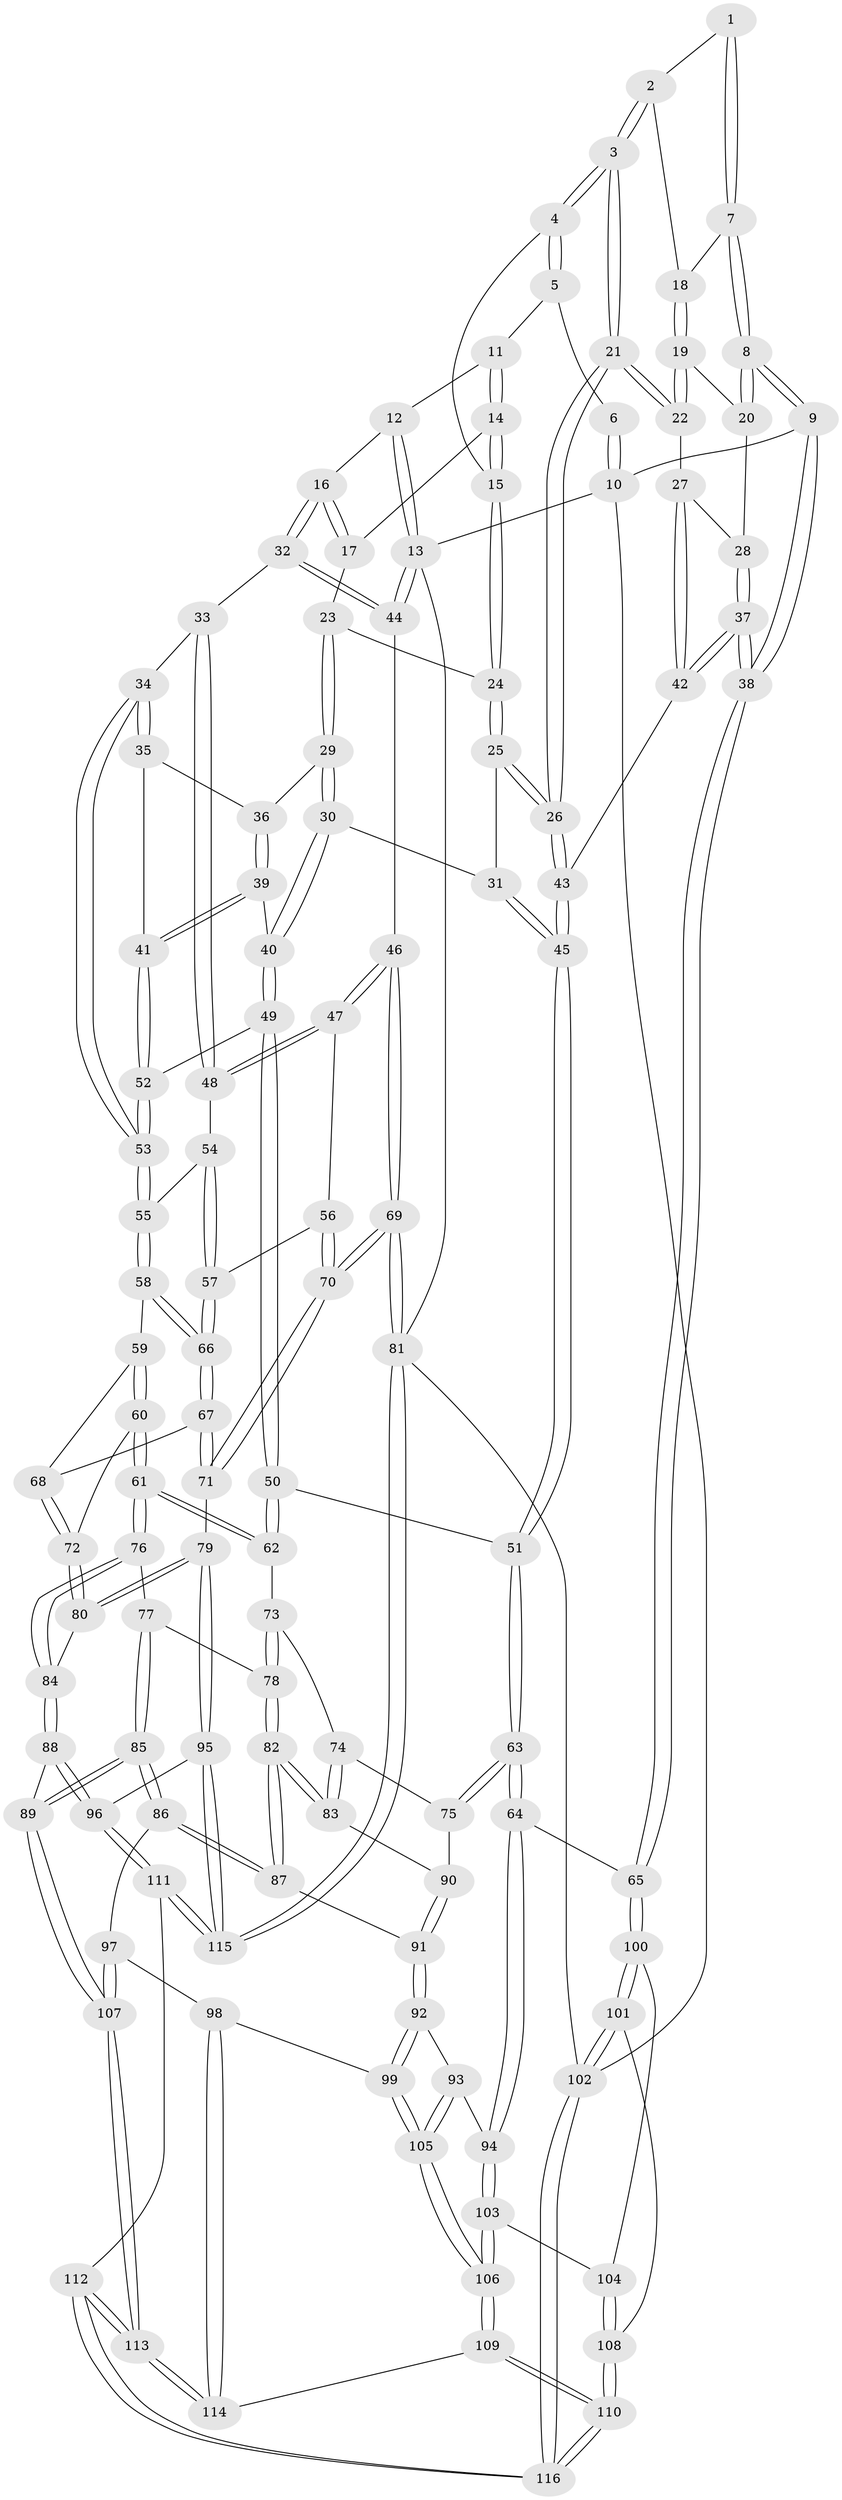 // Generated by graph-tools (version 1.1) at 2025/27/03/15/25 16:27:57]
// undirected, 116 vertices, 287 edges
graph export_dot {
graph [start="1"]
  node [color=gray90,style=filled];
  1 [pos="+0.23402106406580986+0"];
  2 [pos="+0.2812581149646557+0.06611105850266476"];
  3 [pos="+0.3501724676253701+0.17526266257421058"];
  4 [pos="+0.4232640225205752+0.14311614802499917"];
  5 [pos="+0.5746957334219083+0"];
  6 [pos="+0.23143090485554463+0"];
  7 [pos="+0.1447278776750264+0.1175090650253261"];
  8 [pos="+0.023590161338838584+0.21949546367951067"];
  9 [pos="+0+0.309900098758617"];
  10 [pos="+0+0"];
  11 [pos="+0.5910078725107951+0"];
  12 [pos="+0.8939816397410887+0"];
  13 [pos="+1+0"];
  14 [pos="+0.6156839254822147+0"];
  15 [pos="+0.49116263935936827+0.1929717783458983"];
  16 [pos="+0.8493780736403148+0.18266791643445465"];
  17 [pos="+0.6568609054815513+0.10403904933462765"];
  18 [pos="+0.20966029641369818+0.1734245486001662"];
  19 [pos="+0.21338478690154855+0.19596338572689134"];
  20 [pos="+0.1704351746350453+0.2164805178887103"];
  21 [pos="+0.3396738505184549+0.21220693284621261"];
  22 [pos="+0.24395229990283782+0.2132933524833026"];
  23 [pos="+0.64103923115778+0.15776843020707837"];
  24 [pos="+0.4922126112151287+0.1944883338389244"];
  25 [pos="+0.4966909745156888+0.2466300706974886"];
  26 [pos="+0.34794358798051+0.24676456779629202"];
  27 [pos="+0.2192114446926194+0.26809218013619174"];
  28 [pos="+0.1913317034378259+0.26004136882155243"];
  29 [pos="+0.640578056342266+0.16875770747195862"];
  30 [pos="+0.546195802584794+0.2766922267893078"];
  31 [pos="+0.5126215064487366+0.2705745802187363"];
  32 [pos="+0.8563307933666747+0.1930468393322758"];
  33 [pos="+0.8086552250950507+0.25831371523464597"];
  34 [pos="+0.7212044258632319+0.2909955095946131"];
  35 [pos="+0.6690817402062634+0.22590657178069204"];
  36 [pos="+0.6546445684272045+0.2007128476954433"];
  37 [pos="+0.01432313925193874+0.4199978285433589"];
  38 [pos="+0+0.46935397648279553"];
  39 [pos="+0.6042805440773082+0.31039680028522426"];
  40 [pos="+0.5511272068806757+0.283371654379042"];
  41 [pos="+0.6164005946794898+0.32015746549148405"];
  42 [pos="+0.24163822053215703+0.3502426529479764"];
  43 [pos="+0.3416545875216656+0.35594546391566917"];
  44 [pos="+1+0.2755357401065478"];
  45 [pos="+0.39014988003331014+0.4176209407095619"];
  46 [pos="+1+0.30376499869136575"];
  47 [pos="+1+0.37339644551539913"];
  48 [pos="+0.8348206026230485+0.37077193976341527"];
  49 [pos="+0.5470189174241716+0.3761043701771883"];
  50 [pos="+0.4334840888938435+0.45915591887802576"];
  51 [pos="+0.3932423803451481+0.4265294195460694"];
  52 [pos="+0.664054401401137+0.3807901690806761"];
  53 [pos="+0.6822519403609865+0.3912196382972289"];
  54 [pos="+0.8159845296207752+0.39038776990040863"];
  55 [pos="+0.6904633452733646+0.4138110023700302"];
  56 [pos="+0.9236210077257252+0.47864528925975536"];
  57 [pos="+0.8595301362736506+0.5023858765391876"];
  58 [pos="+0.6880991884683932+0.4274843166156755"];
  59 [pos="+0.6813887189303828+0.4415428187429923"];
  60 [pos="+0.6288567504053612+0.5222984496845261"];
  61 [pos="+0.6173746865127947+0.5284549915172729"];
  62 [pos="+0.4399976031393288+0.4692092793934857"];
  63 [pos="+0.1834543510575559+0.5761911752878319"];
  64 [pos="+0.16483211659716096+0.578319588543364"];
  65 [pos="+0+0.4743014881406273"];
  66 [pos="+0.8496621649876823+0.5136451754927615"];
  67 [pos="+0.8399294458582199+0.543482706926096"];
  68 [pos="+0.79857395971707+0.5532875771950289"];
  69 [pos="+1+0.7831460251085962"];
  70 [pos="+1+0.7531212400234049"];
  71 [pos="+0.9296988275393668+0.7527014815003963"];
  72 [pos="+0.7361878824628769+0.5877949631168305"];
  73 [pos="+0.43725060540101984+0.4881456238195222"];
  74 [pos="+0.4098143211152035+0.5609186483767469"];
  75 [pos="+0.24824636623595+0.6080063792150775"];
  76 [pos="+0.6062947135670294+0.586796243270937"];
  77 [pos="+0.5124253480720571+0.6461924267144691"];
  78 [pos="+0.5028855194907029+0.6416056556399328"];
  79 [pos="+0.8894814099274292+0.7667891820188051"];
  80 [pos="+0.7592565066193048+0.7024236739388334"];
  81 [pos="+1+1"];
  82 [pos="+0.40119497638857465+0.6600335271691982"];
  83 [pos="+0.39478611371324485+0.6436397690255938"];
  84 [pos="+0.644134392692836+0.7135089526860503"];
  85 [pos="+0.5326168330961601+0.7925733817316561"];
  86 [pos="+0.4570935928440734+0.7862090318797974"];
  87 [pos="+0.3968880676049185+0.724745866927713"];
  88 [pos="+0.5673867206953126+0.8057733666355013"];
  89 [pos="+0.5621643584806407+0.80615873714572"];
  90 [pos="+0.2643036628629242+0.6190601288773364"];
  91 [pos="+0.3258000168784523+0.7368348751859898"];
  92 [pos="+0.29409716212334774+0.7622157665317597"];
  93 [pos="+0.21950511989161367+0.7634605224107077"];
  94 [pos="+0.20981175380454817+0.7609309781469362"];
  95 [pos="+0.8213289089149362+0.8550214348038103"];
  96 [pos="+0.7069580179455014+0.9182684618116231"];
  97 [pos="+0.40920356522807066+0.8394490736834961"];
  98 [pos="+0.3410621162925508+0.8739597826477721"];
  99 [pos="+0.32961516601727747+0.8704767884861255"];
  100 [pos="+0+0.5608711848783534"];
  101 [pos="+0+0.8146908482575327"];
  102 [pos="+0+1"];
  103 [pos="+0.12833023561195234+0.8382488501122816"];
  104 [pos="+0.12599343814259428+0.8391577888696983"];
  105 [pos="+0.2757072433718315+0.8870800074735571"];
  106 [pos="+0.2593457504825552+0.899754629003187"];
  107 [pos="+0.47315272834928584+1"];
  108 [pos="+0.11015119843631926+0.876851213155996"];
  109 [pos="+0.249044838624649+0.9432687460334453"];
  110 [pos="+0.08121978113220613+1"];
  111 [pos="+0.6520632825432046+1"];
  112 [pos="+0.45602683809222105+1"];
  113 [pos="+0.45147292156136615+1"];
  114 [pos="+0.3938098768452077+1"];
  115 [pos="+1+1"];
  116 [pos="+0+1"];
  1 -- 2;
  1 -- 7;
  1 -- 7;
  2 -- 3;
  2 -- 3;
  2 -- 18;
  3 -- 4;
  3 -- 4;
  3 -- 21;
  3 -- 21;
  4 -- 5;
  4 -- 5;
  4 -- 15;
  5 -- 6;
  5 -- 11;
  6 -- 10;
  6 -- 10;
  7 -- 8;
  7 -- 8;
  7 -- 18;
  8 -- 9;
  8 -- 9;
  8 -- 20;
  8 -- 20;
  9 -- 10;
  9 -- 38;
  9 -- 38;
  10 -- 13;
  10 -- 102;
  11 -- 12;
  11 -- 14;
  11 -- 14;
  12 -- 13;
  12 -- 13;
  12 -- 16;
  13 -- 44;
  13 -- 44;
  13 -- 81;
  14 -- 15;
  14 -- 15;
  14 -- 17;
  15 -- 24;
  15 -- 24;
  16 -- 17;
  16 -- 17;
  16 -- 32;
  16 -- 32;
  17 -- 23;
  18 -- 19;
  18 -- 19;
  19 -- 20;
  19 -- 22;
  19 -- 22;
  20 -- 28;
  21 -- 22;
  21 -- 22;
  21 -- 26;
  21 -- 26;
  22 -- 27;
  23 -- 24;
  23 -- 29;
  23 -- 29;
  24 -- 25;
  24 -- 25;
  25 -- 26;
  25 -- 26;
  25 -- 31;
  26 -- 43;
  26 -- 43;
  27 -- 28;
  27 -- 42;
  27 -- 42;
  28 -- 37;
  28 -- 37;
  29 -- 30;
  29 -- 30;
  29 -- 36;
  30 -- 31;
  30 -- 40;
  30 -- 40;
  31 -- 45;
  31 -- 45;
  32 -- 33;
  32 -- 44;
  32 -- 44;
  33 -- 34;
  33 -- 48;
  33 -- 48;
  34 -- 35;
  34 -- 35;
  34 -- 53;
  34 -- 53;
  35 -- 36;
  35 -- 41;
  36 -- 39;
  36 -- 39;
  37 -- 38;
  37 -- 38;
  37 -- 42;
  37 -- 42;
  38 -- 65;
  38 -- 65;
  39 -- 40;
  39 -- 41;
  39 -- 41;
  40 -- 49;
  40 -- 49;
  41 -- 52;
  41 -- 52;
  42 -- 43;
  43 -- 45;
  43 -- 45;
  44 -- 46;
  45 -- 51;
  45 -- 51;
  46 -- 47;
  46 -- 47;
  46 -- 69;
  46 -- 69;
  47 -- 48;
  47 -- 48;
  47 -- 56;
  48 -- 54;
  49 -- 50;
  49 -- 50;
  49 -- 52;
  50 -- 51;
  50 -- 62;
  50 -- 62;
  51 -- 63;
  51 -- 63;
  52 -- 53;
  52 -- 53;
  53 -- 55;
  53 -- 55;
  54 -- 55;
  54 -- 57;
  54 -- 57;
  55 -- 58;
  55 -- 58;
  56 -- 57;
  56 -- 70;
  56 -- 70;
  57 -- 66;
  57 -- 66;
  58 -- 59;
  58 -- 66;
  58 -- 66;
  59 -- 60;
  59 -- 60;
  59 -- 68;
  60 -- 61;
  60 -- 61;
  60 -- 72;
  61 -- 62;
  61 -- 62;
  61 -- 76;
  61 -- 76;
  62 -- 73;
  63 -- 64;
  63 -- 64;
  63 -- 75;
  63 -- 75;
  64 -- 65;
  64 -- 94;
  64 -- 94;
  65 -- 100;
  65 -- 100;
  66 -- 67;
  66 -- 67;
  67 -- 68;
  67 -- 71;
  67 -- 71;
  68 -- 72;
  68 -- 72;
  69 -- 70;
  69 -- 70;
  69 -- 81;
  69 -- 81;
  70 -- 71;
  70 -- 71;
  71 -- 79;
  72 -- 80;
  72 -- 80;
  73 -- 74;
  73 -- 78;
  73 -- 78;
  74 -- 75;
  74 -- 83;
  74 -- 83;
  75 -- 90;
  76 -- 77;
  76 -- 84;
  76 -- 84;
  77 -- 78;
  77 -- 85;
  77 -- 85;
  78 -- 82;
  78 -- 82;
  79 -- 80;
  79 -- 80;
  79 -- 95;
  79 -- 95;
  80 -- 84;
  81 -- 115;
  81 -- 115;
  81 -- 102;
  82 -- 83;
  82 -- 83;
  82 -- 87;
  82 -- 87;
  83 -- 90;
  84 -- 88;
  84 -- 88;
  85 -- 86;
  85 -- 86;
  85 -- 89;
  85 -- 89;
  86 -- 87;
  86 -- 87;
  86 -- 97;
  87 -- 91;
  88 -- 89;
  88 -- 96;
  88 -- 96;
  89 -- 107;
  89 -- 107;
  90 -- 91;
  90 -- 91;
  91 -- 92;
  91 -- 92;
  92 -- 93;
  92 -- 99;
  92 -- 99;
  93 -- 94;
  93 -- 105;
  93 -- 105;
  94 -- 103;
  94 -- 103;
  95 -- 96;
  95 -- 115;
  95 -- 115;
  96 -- 111;
  96 -- 111;
  97 -- 98;
  97 -- 107;
  97 -- 107;
  98 -- 99;
  98 -- 114;
  98 -- 114;
  99 -- 105;
  99 -- 105;
  100 -- 101;
  100 -- 101;
  100 -- 104;
  101 -- 102;
  101 -- 102;
  101 -- 108;
  102 -- 116;
  102 -- 116;
  103 -- 104;
  103 -- 106;
  103 -- 106;
  104 -- 108;
  104 -- 108;
  105 -- 106;
  105 -- 106;
  106 -- 109;
  106 -- 109;
  107 -- 113;
  107 -- 113;
  108 -- 110;
  108 -- 110;
  109 -- 110;
  109 -- 110;
  109 -- 114;
  110 -- 116;
  110 -- 116;
  111 -- 112;
  111 -- 115;
  111 -- 115;
  112 -- 113;
  112 -- 113;
  112 -- 116;
  112 -- 116;
  113 -- 114;
  113 -- 114;
}
